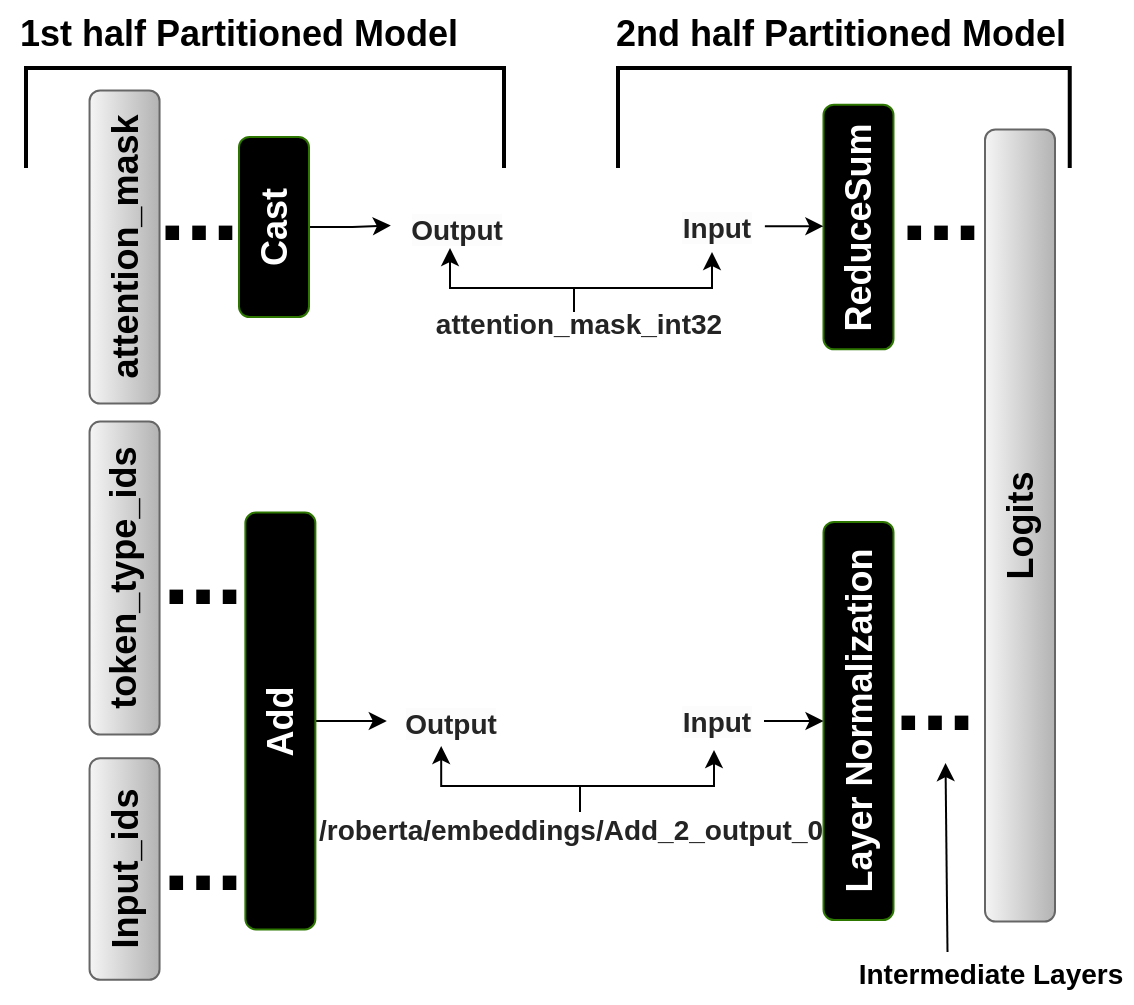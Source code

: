 <mxfile version="24.2.0" type="device">
  <diagram name="Page-1" id="0cxLK6B1qZ-80W-4j8hx">
    <mxGraphModel dx="1221" dy="1030" grid="0" gridSize="10" guides="1" tooltips="1" connect="1" arrows="1" fold="1" page="0" pageScale="1" pageWidth="850" pageHeight="1100" math="0" shadow="0">
      <root>
        <mxCell id="0" />
        <mxCell id="1" parent="0" />
        <mxCell id="Iu25lgEWChFgaFbriD92-103" value="&lt;font style=&quot;font-size: 18px;&quot;&gt;Logits&lt;/font&gt;" style="rounded=1;whiteSpace=wrap;html=1;fillColor=#f5f5f5;gradientColor=#b3b3b3;strokeColor=#666666;fontSize=14;fontStyle=1;rotation=-90;" parent="1" vertex="1">
          <mxGeometry x="402" y="240.25" width="396" height="35" as="geometry" />
        </mxCell>
        <mxCell id="Iu25lgEWChFgaFbriD92-110" value="" style="strokeWidth=2;html=1;shape=mxgraph.flowchart.annotation_1;align=left;pointerEvents=1;direction=south;fontSize=14;fontStyle=1" parent="1" vertex="1">
          <mxGeometry x="399" y="29" width="225.87" height="50" as="geometry" />
        </mxCell>
        <mxCell id="Iu25lgEWChFgaFbriD92-145" value="&lt;font style=&quot;font-size: 48px;&quot;&gt;...&lt;/font&gt;" style="text;html=1;align=center;verticalAlign=middle;resizable=0;points=[];autosize=1;strokeColor=none;fillColor=none;fontSize=14;fontStyle=1" parent="1" vertex="1">
          <mxGeometry x="159" y="63" width="60" height="70" as="geometry" />
        </mxCell>
        <mxCell id="WK32DhDvXuLAIViGbRyr-145" value="" style="strokeWidth=2;html=1;shape=mxgraph.flowchart.annotation_1;align=left;pointerEvents=1;direction=south;fontSize=14;fontStyle=1" parent="1" vertex="1">
          <mxGeometry x="103" y="29" width="239" height="50" as="geometry" />
        </mxCell>
        <mxCell id="aZ4RtvFDJK5GRtdwdaWC-2" value="&lt;font style=&quot;font-size: 18px;&quot;&gt;Input_ids&lt;/font&gt;" style="rounded=1;whiteSpace=wrap;html=1;fillColor=#f5f5f5;gradientColor=#b3b3b3;strokeColor=#666666;fontSize=14;fontStyle=1;rotation=-90;" parent="1" vertex="1">
          <mxGeometry x="96.84" y="412" width="110.87" height="35" as="geometry" />
        </mxCell>
        <mxCell id="aZ4RtvFDJK5GRtdwdaWC-3" value="&lt;font style=&quot;font-size: 48px;&quot;&gt;...&lt;/font&gt;" style="text;html=1;align=center;verticalAlign=middle;resizable=0;points=[];autosize=1;strokeColor=none;fillColor=none;fontSize=14;fontStyle=1" parent="1" vertex="1">
          <mxGeometry x="529.75" y="63" width="60" height="70" as="geometry" />
        </mxCell>
        <mxCell id="SgD7xv6A9KrI4WXc54sU-36" value="&lt;font style=&quot;font-size: 48px;&quot;&gt;...&lt;/font&gt;" style="text;html=1;align=center;verticalAlign=middle;resizable=0;points=[];autosize=1;strokeColor=none;fillColor=none;fontSize=14;fontStyle=1" parent="1" vertex="1">
          <mxGeometry x="527.0" y="308" width="60" height="70" as="geometry" />
        </mxCell>
        <mxCell id="07rTELGIsbOFbsh4Nyog-1" value="&lt;font style=&quot;font-size: 18px;&quot;&gt;token_type_ids&lt;/font&gt;" style="rounded=1;whiteSpace=wrap;html=1;fillColor=#f5f5f5;gradientColor=#b3b3b3;strokeColor=#666666;fontSize=14;fontStyle=1;rotation=-90;" parent="1" vertex="1">
          <mxGeometry x="74" y="266.53" width="156.55" height="35" as="geometry" />
        </mxCell>
        <mxCell id="07rTELGIsbOFbsh4Nyog-2" value="&lt;span style=&quot;font-size: 18px;&quot;&gt;attention_mask&lt;/span&gt;" style="rounded=1;whiteSpace=wrap;html=1;fillColor=#f5f5f5;gradientColor=#b3b3b3;strokeColor=#666666;fontSize=14;fontStyle=1;rotation=-90;" parent="1" vertex="1">
          <mxGeometry x="74" y="101.0" width="156.55" height="35" as="geometry" />
        </mxCell>
        <mxCell id="-583Apwpy-uKcxM53sTH-1" style="edgeStyle=orthogonalEdgeStyle;rounded=0;orthogonalLoop=1;jettySize=auto;html=1;exitX=0.5;exitY=1;exitDx=0;exitDy=0;entryX=-0.043;entryY=0.441;entryDx=0;entryDy=0;entryPerimeter=0;" parent="1" source="07rTELGIsbOFbsh4Nyog-4" target="-583Apwpy-uKcxM53sTH-13" edge="1">
          <mxGeometry relative="1" as="geometry">
            <mxPoint x="290.111" y="109" as="targetPoint" />
          </mxGeometry>
        </mxCell>
        <mxCell id="07rTELGIsbOFbsh4Nyog-4" value="&lt;font style=&quot;font-size: 18px;&quot;&gt;Cast&lt;/font&gt;" style="rounded=1;whiteSpace=wrap;html=1;fillColor=#000000;strokeColor=#2D7600;fontSize=14;fontStyle=1;rotation=-90;fontColor=#ffffff;" parent="1" vertex="1">
          <mxGeometry x="182.0" y="91" width="90" height="35" as="geometry" />
        </mxCell>
        <mxCell id="07rTELGIsbOFbsh4Nyog-6" value="&lt;font style=&quot;font-size: 48px;&quot;&gt;...&lt;/font&gt;" style="text;html=1;align=center;verticalAlign=middle;resizable=0;points=[];autosize=1;strokeColor=none;fillColor=none;fontSize=14;fontStyle=1" parent="1" vertex="1">
          <mxGeometry x="161" y="245" width="60" height="70" as="geometry" />
        </mxCell>
        <mxCell id="07rTELGIsbOFbsh4Nyog-7" value="&lt;font style=&quot;font-size: 48px;&quot;&gt;...&lt;/font&gt;" style="text;html=1;align=center;verticalAlign=middle;resizable=0;points=[];autosize=1;strokeColor=none;fillColor=none;fontSize=14;fontStyle=1" parent="1" vertex="1">
          <mxGeometry x="161" y="388" width="60" height="70" as="geometry" />
        </mxCell>
        <mxCell id="-583Apwpy-uKcxM53sTH-6" style="edgeStyle=orthogonalEdgeStyle;rounded=0;orthogonalLoop=1;jettySize=auto;html=1;exitX=0.5;exitY=1;exitDx=0;exitDy=0;entryX=-0.027;entryY=0.475;entryDx=0;entryDy=0;entryPerimeter=0;" parent="1" source="07rTELGIsbOFbsh4Nyog-8" target="-583Apwpy-uKcxM53sTH-20" edge="1">
          <mxGeometry relative="1" as="geometry">
            <mxPoint x="285.667" y="357" as="targetPoint" />
          </mxGeometry>
        </mxCell>
        <mxCell id="07rTELGIsbOFbsh4Nyog-8" value="&lt;font style=&quot;font-size: 18px;&quot;&gt;Add&lt;/font&gt;" style="rounded=1;whiteSpace=wrap;html=1;fillColor=#000000;strokeColor=#2D7600;fontSize=14;fontStyle=1;rotation=-90;fontColor=#ffffff;" parent="1" vertex="1">
          <mxGeometry x="126" y="338" width="208.38" height="35" as="geometry" />
        </mxCell>
        <mxCell id="07rTELGIsbOFbsh4Nyog-10" value="&lt;font style=&quot;font-size: 18px;&quot;&gt;ReduceSum&lt;/font&gt;" style="rounded=1;whiteSpace=wrap;html=1;fillColor=#000000;strokeColor=#2D7600;fontSize=14;fontStyle=1;rotation=-90;fontColor=#ffffff;" parent="1" vertex="1">
          <mxGeometry x="458.12" y="91" width="122.25" height="35" as="geometry" />
        </mxCell>
        <mxCell id="07rTELGIsbOFbsh4Nyog-11" value="&lt;font style=&quot;font-size: 18px;&quot;&gt;Layer Normalization&lt;/font&gt;" style="rounded=1;whiteSpace=wrap;html=1;fillColor=#000000;strokeColor=#2D7600;fontSize=14;fontStyle=1;rotation=-90;fontColor=#ffffff;" parent="1" vertex="1">
          <mxGeometry x="419.75" y="338" width="199" height="35" as="geometry" />
        </mxCell>
        <mxCell id="-583Apwpy-uKcxM53sTH-3" value="&lt;font style=&quot;font-size: 14px;&quot;&gt;Intermediate Layers&lt;/font&gt;" style="text;html=1;align=center;verticalAlign=middle;resizable=0;points=[];autosize=1;strokeColor=none;fillColor=none;fontSize=14;fontStyle=1" parent="1" vertex="1">
          <mxGeometry x="513.75" y="467.49" width="142" height="29" as="geometry" />
        </mxCell>
        <mxCell id="-583Apwpy-uKcxM53sTH-4" value="" style="endArrow=classic;html=1;rounded=0;entryX=0.596;entryY=0.979;entryDx=0;entryDy=0;entryPerimeter=0;" parent="1" target="SgD7xv6A9KrI4WXc54sU-36" edge="1">
          <mxGeometry width="50" height="50" relative="1" as="geometry">
            <mxPoint x="563.75" y="471" as="sourcePoint" />
            <mxPoint x="563.75" y="408" as="targetPoint" />
          </mxGeometry>
        </mxCell>
        <mxCell id="-583Apwpy-uKcxM53sTH-8" value="&lt;font style=&quot;font-size: 18px;&quot;&gt;1st half Partitioned Model&lt;/font&gt;" style="text;html=1;align=center;verticalAlign=middle;resizable=0;points=[];autosize=1;strokeColor=none;fillColor=none;fontSize=14;fontStyle=1" parent="1" vertex="1">
          <mxGeometry x="90.5" y="-5" width="237" height="34" as="geometry" />
        </mxCell>
        <mxCell id="-583Apwpy-uKcxM53sTH-9" value="&lt;font style=&quot;font-size: 18px;&quot;&gt;2nd half Partitioned Model&lt;/font&gt;" style="text;html=1;align=center;verticalAlign=middle;resizable=0;points=[];autosize=1;strokeColor=none;fillColor=none;fontSize=14;fontStyle=1" parent="1" vertex="1">
          <mxGeometry x="388.5" y="-5" width="243" height="34" as="geometry" />
        </mxCell>
        <mxCell id="-583Apwpy-uKcxM53sTH-12" value="&lt;div style=&quot;text-align: start;&quot;&gt;&lt;font color=&quot;#242424&quot;&gt;&lt;span style=&quot;white-space-collapse: preserve;&quot;&gt;attention_mask_int32&lt;/span&gt;&lt;/font&gt;&lt;br&gt;&lt;/div&gt;" style="text;html=1;align=center;verticalAlign=middle;resizable=0;points=[];autosize=1;strokeColor=none;fillColor=none;fontSize=14;fontStyle=1;rotation=0;" parent="1" vertex="1">
          <mxGeometry x="303" y="142" width="151" height="29" as="geometry" />
        </mxCell>
        <mxCell id="-583Apwpy-uKcxM53sTH-13" value="&lt;div style=&quot;text-align: start;&quot;&gt;&lt;font color=&quot;#242424&quot;&gt;&lt;span style=&quot;white-space-collapse: preserve; background-color: rgb(252, 252, 252);&quot;&gt;Output&lt;/span&gt;&lt;/font&gt;&lt;/div&gt;" style="text;html=1;align=center;verticalAlign=middle;resizable=0;points=[];autosize=1;strokeColor=none;fillColor=none;fontSize=14;fontStyle=1;rotation=0;" parent="1" vertex="1">
          <mxGeometry x="288.0" y="95" width="60" height="29" as="geometry" />
        </mxCell>
        <mxCell id="-583Apwpy-uKcxM53sTH-26" style="edgeStyle=orthogonalEdgeStyle;rounded=0;orthogonalLoop=1;jettySize=auto;html=1;entryX=0.5;entryY=0;entryDx=0;entryDy=0;exitX=1.009;exitY=0.485;exitDx=0;exitDy=0;exitPerimeter=0;" parent="1" source="-583Apwpy-uKcxM53sTH-14" target="07rTELGIsbOFbsh4Nyog-10" edge="1">
          <mxGeometry relative="1" as="geometry">
            <mxPoint x="435" y="108.5" as="sourcePoint" />
          </mxGeometry>
        </mxCell>
        <mxCell id="-583Apwpy-uKcxM53sTH-14" value="&lt;div style=&quot;text-align: start;&quot;&gt;&lt;font color=&quot;#242424&quot;&gt;&lt;span style=&quot;white-space-collapse: preserve; background-color: rgb(252, 252, 252);&quot;&gt;Input&lt;/span&gt;&lt;/font&gt;&lt;/div&gt;" style="text;html=1;align=center;verticalAlign=middle;resizable=0;points=[];autosize=1;strokeColor=none;fillColor=none;fontSize=14;fontStyle=1;rotation=0;" parent="1" vertex="1">
          <mxGeometry x="423.0" y="94" width="49" height="29" as="geometry" />
        </mxCell>
        <mxCell id="-583Apwpy-uKcxM53sTH-15" value="" style="edgeStyle=orthogonalEdgeStyle;rounded=0;orthogonalLoop=1;jettySize=auto;html=1;" parent="1" edge="1">
          <mxGeometry relative="1" as="geometry">
            <Array as="points">
              <mxPoint x="360" y="139" />
              <mxPoint x="446" y="139" />
              <mxPoint x="446" y="121" />
            </Array>
            <mxPoint x="377" y="150" as="sourcePoint" />
            <mxPoint x="446" y="121" as="targetPoint" />
          </mxGeometry>
        </mxCell>
        <mxCell id="-583Apwpy-uKcxM53sTH-16" style="edgeStyle=orthogonalEdgeStyle;rounded=0;orthogonalLoop=1;jettySize=auto;html=1;entryX=0.392;entryY=1.004;entryDx=0;entryDy=0;entryPerimeter=0;" parent="1" edge="1">
          <mxGeometry relative="1" as="geometry">
            <mxPoint x="315" y="119" as="targetPoint" />
            <Array as="points">
              <mxPoint x="377" y="151" />
              <mxPoint x="377" y="139" />
              <mxPoint x="315" y="139" />
            </Array>
            <mxPoint x="377" y="151" as="sourcePoint" />
          </mxGeometry>
        </mxCell>
        <mxCell id="-583Apwpy-uKcxM53sTH-19" value="&lt;div style=&quot;text-align: start;&quot;&gt;&lt;span style=&quot;background-color: initial; white-space-collapse: preserve;&quot;&gt;&lt;font color=&quot;#242424&quot;&gt;/roberta/embeddings/Add_2_output_0&lt;/font&gt;&lt;/span&gt;&lt;/div&gt;" style="text;html=1;align=center;verticalAlign=middle;resizable=0;points=[];autosize=1;strokeColor=none;fillColor=none;fontSize=14;fontStyle=1;rotation=0;" parent="1" vertex="1">
          <mxGeometry x="248" y="395" width="253" height="29" as="geometry" />
        </mxCell>
        <mxCell id="-583Apwpy-uKcxM53sTH-20" value="&lt;div style=&quot;text-align: start;&quot;&gt;&lt;font color=&quot;#242424&quot;&gt;&lt;span style=&quot;white-space-collapse: preserve; background-color: rgb(252, 252, 252);&quot;&gt;Output&lt;/span&gt;&lt;/font&gt;&lt;/div&gt;" style="text;html=1;align=center;verticalAlign=middle;resizable=0;points=[];autosize=1;strokeColor=none;fillColor=none;fontSize=14;fontStyle=1;rotation=0;" parent="1" vertex="1">
          <mxGeometry x="285.0" y="342.45" width="60" height="29" as="geometry" />
        </mxCell>
        <mxCell id="-583Apwpy-uKcxM53sTH-22" value="" style="edgeStyle=orthogonalEdgeStyle;rounded=0;orthogonalLoop=1;jettySize=auto;html=1;" parent="1" target="-583Apwpy-uKcxM53sTH-31" edge="1">
          <mxGeometry relative="1" as="geometry">
            <Array as="points">
              <mxPoint x="380" y="388" />
              <mxPoint x="447" y="388" />
            </Array>
            <mxPoint x="380" y="401" as="sourcePoint" />
            <mxPoint x="447.0" y="368.45" as="targetPoint" />
          </mxGeometry>
        </mxCell>
        <mxCell id="-583Apwpy-uKcxM53sTH-23" style="edgeStyle=orthogonalEdgeStyle;rounded=0;orthogonalLoop=1;jettySize=auto;html=1;entryX=0.392;entryY=1.004;entryDx=0;entryDy=0;entryPerimeter=0;" parent="1" edge="1">
          <mxGeometry relative="1" as="geometry">
            <mxPoint x="310.59" y="368" as="targetPoint" />
            <Array as="points">
              <mxPoint x="380" y="400" />
              <mxPoint x="380" y="388" />
              <mxPoint x="311" y="388" />
            </Array>
            <mxPoint x="380" y="399" as="sourcePoint" />
          </mxGeometry>
        </mxCell>
        <mxCell id="-583Apwpy-uKcxM53sTH-32" style="edgeStyle=orthogonalEdgeStyle;rounded=0;orthogonalLoop=1;jettySize=auto;html=1;entryX=0.5;entryY=0;entryDx=0;entryDy=0;" parent="1" source="-583Apwpy-uKcxM53sTH-31" target="07rTELGIsbOFbsh4Nyog-11" edge="1">
          <mxGeometry relative="1" as="geometry" />
        </mxCell>
        <mxCell id="-583Apwpy-uKcxM53sTH-31" value="&lt;div style=&quot;text-align: start;&quot;&gt;&lt;font color=&quot;#242424&quot;&gt;&lt;span style=&quot;white-space-collapse: preserve; background-color: rgb(252, 252, 252);&quot;&gt;Input&lt;/span&gt;&lt;/font&gt;&lt;/div&gt;" style="text;html=1;align=center;verticalAlign=middle;resizable=0;points=[];autosize=1;strokeColor=none;fillColor=none;fontSize=14;fontStyle=1;rotation=0;" parent="1" vertex="1">
          <mxGeometry x="423.0" y="341" width="49" height="29" as="geometry" />
        </mxCell>
      </root>
    </mxGraphModel>
  </diagram>
</mxfile>
